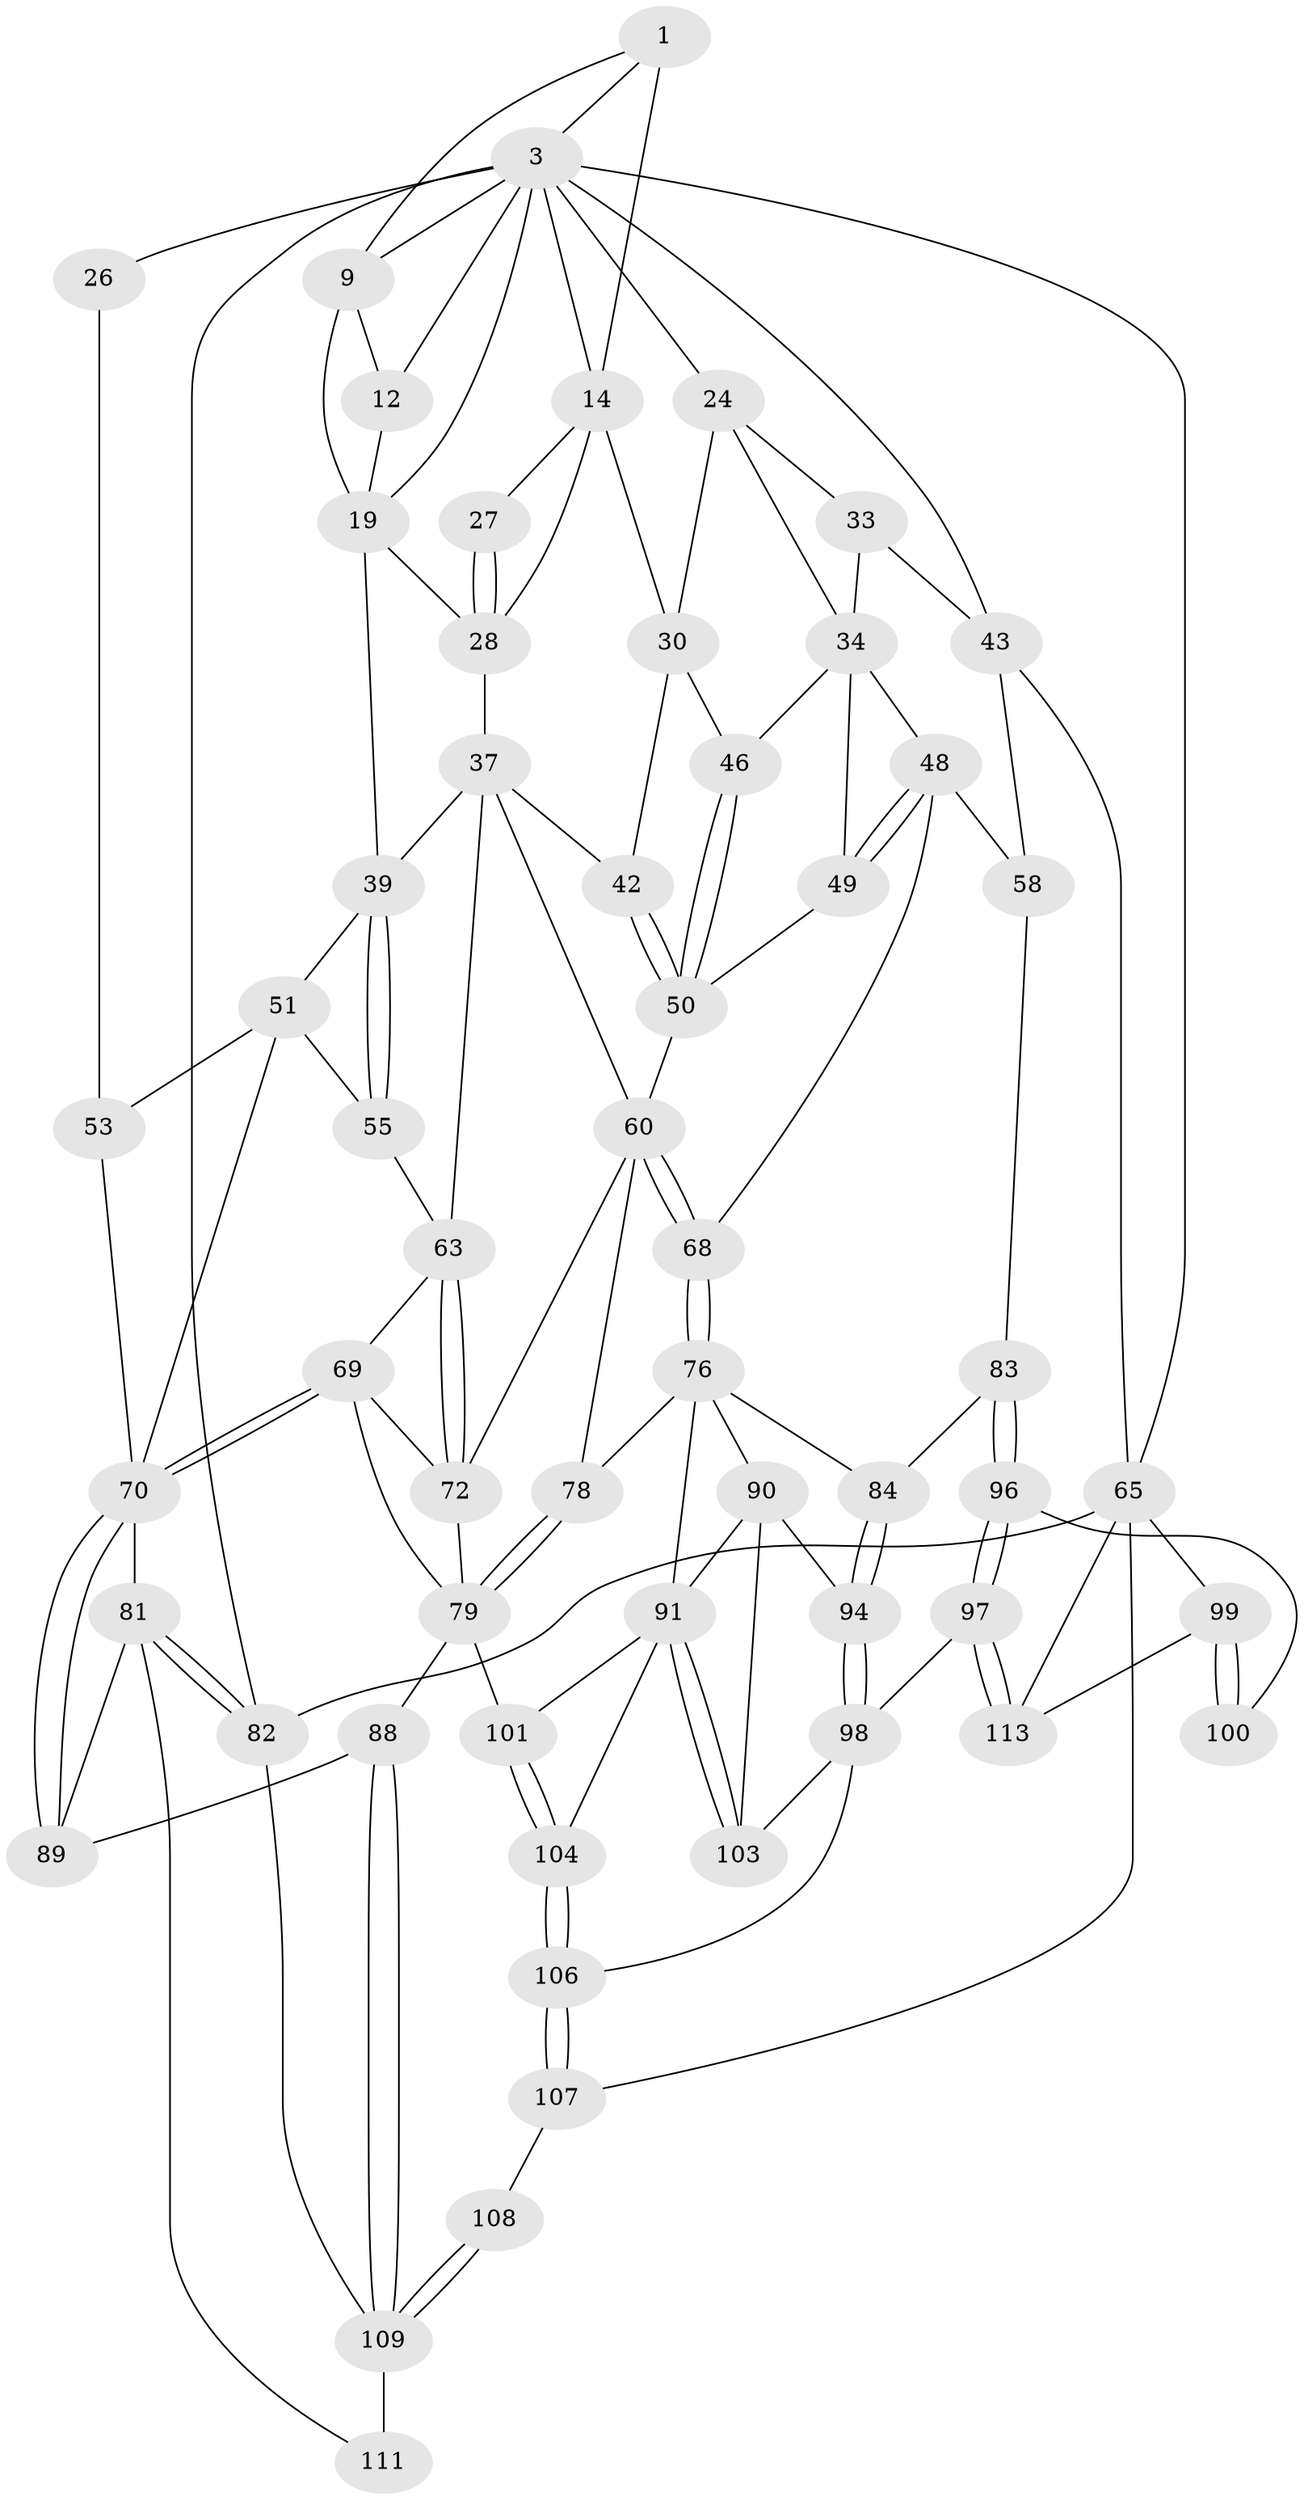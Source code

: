 // original degree distribution, {3: 0.017241379310344827, 4: 0.23275862068965517, 5: 0.5344827586206896, 6: 0.21551724137931033}
// Generated by graph-tools (version 1.1) at 2025/17/03/09/25 04:17:02]
// undirected, 58 vertices, 131 edges
graph export_dot {
graph [start="1"]
  node [color=gray90,style=filled];
  1 [pos="+0.38596779558853594+0",super="+2+8"];
  3 [pos="+0.9351233684122794+0",super="+16+4"];
  9 [pos="+0.3647819609789572+0.07445325082736615",super="+10"];
  12 [pos="+0.2117471918738405+0.030220709569991254",super="+18"];
  14 [pos="+0.5564455496448155+0",super="+15+17"];
  19 [pos="+0.20009204806778533+0.2230515932948126",super="+22+20"];
  24 [pos="+0.879562266949756+0.1128712835260284",super="+25"];
  26 [pos="+0+0.0800337459730986"];
  27 [pos="+0.48322078408309954+0.11239166040534689"];
  28 [pos="+0.3812556356769891+0.22457679557794563",super="+36"];
  30 [pos="+0.6569324503505761+0.19217031916643706",super="+41"];
  33 [pos="+0.8679494251692798+0.2240463697100191",super="+44"];
  34 [pos="+0.7927035185546168+0.2569601097556009",super="+47+35"];
  37 [pos="+0.45747069722969635+0.4001112445676207",super="+38"];
  39 [pos="+0.24620830020890266+0.310965787518609",super="+40"];
  42 [pos="+0.47015142274347305+0.40350246541841966"];
  43 [pos="+1+0.28686334368946204",super="+57"];
  46 [pos="+0.660274591422945+0.33615282977433975"];
  48 [pos="+0.8147272498458309+0.49836552425522246",super="+59"];
  49 [pos="+0.7386668847204879+0.46450794792643046"];
  50 [pos="+0.5088047173553251+0.42549652584019465",super="+54"];
  51 [pos="+0.12743295493697582+0.443457760158874",super="+56+52"];
  53 [pos="+0+0.46255806308475994"];
  55 [pos="+0.2744050314501612+0.520428833719712"];
  58 [pos="+0.8800638188782586+0.5823790632085525"];
  60 [pos="+0.5643233782639432+0.5039582024626842",super="+61"];
  63 [pos="+0.32934519906547793+0.5242640645439658",super="+64"];
  65 [pos="+1+1",super="+115+66"];
  68 [pos="+0.650454590674143+0.6415633531881729"];
  69 [pos="+0.2206248289525523+0.7014233892989333",super="+74"];
  70 [pos="+0.14904955712683818+0.7399725026140446",super="+71"];
  72 [pos="+0.3453184349919041+0.557025327808604",super="+73"];
  76 [pos="+0.6393789071482837+0.6974277920202572",super="+85+77"];
  78 [pos="+0.4971591656914438+0.6976794255962258"];
  79 [pos="+0.42894482320826793+0.7556144703931091",super="+86"];
  81 [pos="+0+0.8289782330929858",super="+102"];
  82 [pos="+0+1"];
  83 [pos="+0.826858915754951+0.7085723597940454"];
  84 [pos="+0.7266872493609395+0.7276519606252344"];
  88 [pos="+0.32065372241076534+0.8279042850480239"];
  89 [pos="+0.14610692749267498+0.7732282078639411"];
  90 [pos="+0.6614598898886392+0.8319937164236159",super="+95"];
  91 [pos="+0.6506533324431466+0.8378356999719367",super="+92"];
  94 [pos="+0.7261774582126218+0.8441024306736555"];
  96 [pos="+0.8594966695946673+0.797032629513567"];
  97 [pos="+0.7866455714634849+0.8836664728612287"];
  98 [pos="+0.7823277296258654+0.883707561914282",super="+105"];
  99 [pos="+1+0.8519770247422277",super="+112"];
  100 [pos="+0.9585117238479526+0.8294248477853944"];
  101 [pos="+0.4772865559439413+0.9087409230841551"];
  103 [pos="+0.6578522260236053+0.9186157182202179"];
  104 [pos="+0.5146575499095948+1"];
  106 [pos="+0.5259263823852027+1"];
  107 [pos="+0.5244722487623698+1"];
  108 [pos="+0.47449441700889855+1"];
  109 [pos="+0.301452819642351+0.8921294425104551",super="+110"];
  111 [pos="+0.12507405559135384+0.8579523918169325"];
  113 [pos="+0.8391871807513474+0.9546323113412436"];
  1 -- 3;
  1 -- 14 [weight=2];
  1 -- 9;
  3 -- 24 [weight=2];
  3 -- 65;
  3 -- 9;
  3 -- 43;
  3 -- 12;
  3 -- 82;
  3 -- 19;
  3 -- 26 [weight=2];
  3 -- 14;
  9 -- 19;
  9 -- 12 [weight=2];
  12 -- 19;
  14 -- 27 [weight=2];
  14 -- 30;
  14 -- 28;
  19 -- 28;
  19 -- 39;
  24 -- 33;
  24 -- 30;
  24 -- 34;
  26 -- 53;
  27 -- 28;
  27 -- 28;
  28 -- 37;
  30 -- 46;
  30 -- 42;
  33 -- 34 [weight=2];
  33 -- 43;
  34 -- 48;
  34 -- 49;
  34 -- 46;
  37 -- 42;
  37 -- 39;
  37 -- 60;
  37 -- 63;
  39 -- 55;
  39 -- 55;
  39 -- 51;
  42 -- 50;
  42 -- 50;
  43 -- 65;
  43 -- 58;
  46 -- 50;
  46 -- 50;
  48 -- 49;
  48 -- 49;
  48 -- 58;
  48 -- 68;
  49 -- 50;
  50 -- 60;
  51 -- 55;
  51 -- 53;
  51 -- 70;
  53 -- 70;
  55 -- 63;
  58 -- 83;
  60 -- 68;
  60 -- 68;
  60 -- 72;
  60 -- 78;
  63 -- 72;
  63 -- 72;
  63 -- 69;
  65 -- 82;
  65 -- 107;
  65 -- 113;
  65 -- 99;
  68 -- 76;
  68 -- 76;
  69 -- 70;
  69 -- 70;
  69 -- 72;
  69 -- 79;
  70 -- 89;
  70 -- 89;
  70 -- 81;
  72 -- 79;
  76 -- 90;
  76 -- 84;
  76 -- 91;
  76 -- 78;
  78 -- 79;
  78 -- 79;
  79 -- 88;
  79 -- 101;
  81 -- 82;
  81 -- 82;
  81 -- 89;
  81 -- 111;
  82 -- 109;
  83 -- 84;
  83 -- 96;
  83 -- 96;
  84 -- 94;
  84 -- 94;
  88 -- 89;
  88 -- 109;
  88 -- 109;
  90 -- 91;
  90 -- 94;
  90 -- 103;
  91 -- 103;
  91 -- 103;
  91 -- 104;
  91 -- 101;
  94 -- 98;
  94 -- 98;
  96 -- 97;
  96 -- 97;
  96 -- 100;
  97 -- 98;
  97 -- 113;
  97 -- 113;
  98 -- 106;
  98 -- 103;
  99 -- 100 [weight=2];
  99 -- 100;
  99 -- 113;
  101 -- 104;
  101 -- 104;
  104 -- 106;
  104 -- 106;
  106 -- 107;
  106 -- 107;
  107 -- 108;
  108 -- 109 [weight=2];
  108 -- 109;
  109 -- 111 [weight=2];
}
